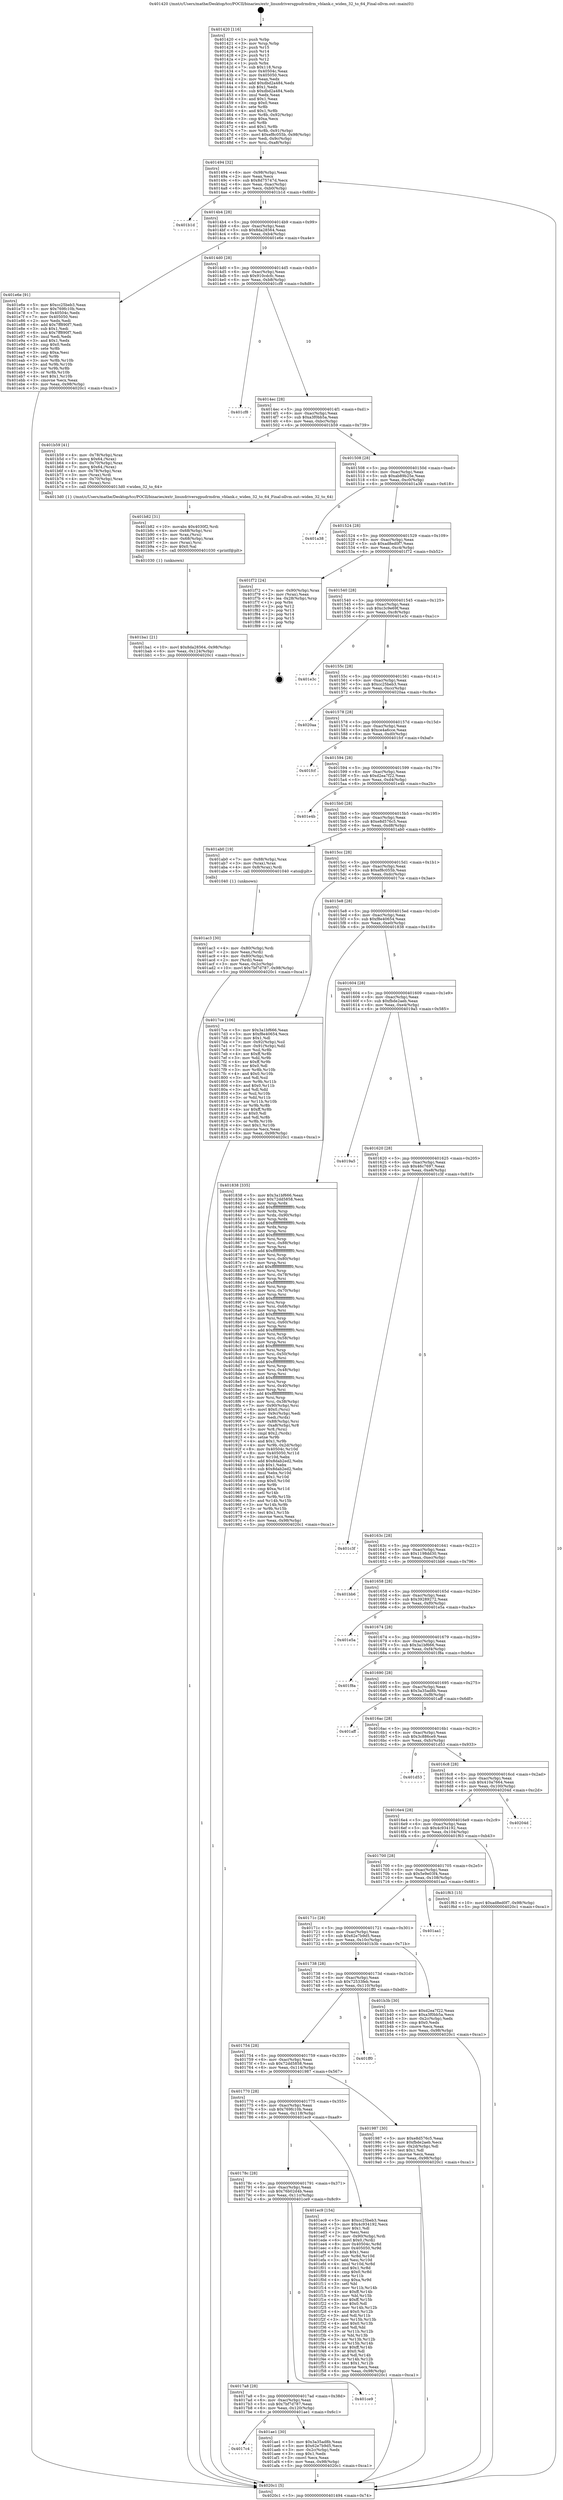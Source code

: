 digraph "0x401420" {
  label = "0x401420 (/mnt/c/Users/mathe/Desktop/tcc/POCII/binaries/extr_linuxdriversgpudrmdrm_vblank.c_widen_32_to_64_Final-ollvm.out::main(0))"
  labelloc = "t"
  node[shape=record]

  Entry [label="",width=0.3,height=0.3,shape=circle,fillcolor=black,style=filled]
  "0x401494" [label="{
     0x401494 [32]\l
     | [instrs]\l
     &nbsp;&nbsp;0x401494 \<+6\>: mov -0x98(%rbp),%eax\l
     &nbsp;&nbsp;0x40149a \<+2\>: mov %eax,%ecx\l
     &nbsp;&nbsp;0x40149c \<+6\>: sub $0x8d75747d,%ecx\l
     &nbsp;&nbsp;0x4014a2 \<+6\>: mov %eax,-0xac(%rbp)\l
     &nbsp;&nbsp;0x4014a8 \<+6\>: mov %ecx,-0xb0(%rbp)\l
     &nbsp;&nbsp;0x4014ae \<+6\>: je 0000000000401b1d \<main+0x6fd\>\l
  }"]
  "0x401b1d" [label="{
     0x401b1d\l
  }", style=dashed]
  "0x4014b4" [label="{
     0x4014b4 [28]\l
     | [instrs]\l
     &nbsp;&nbsp;0x4014b4 \<+5\>: jmp 00000000004014b9 \<main+0x99\>\l
     &nbsp;&nbsp;0x4014b9 \<+6\>: mov -0xac(%rbp),%eax\l
     &nbsp;&nbsp;0x4014bf \<+5\>: sub $0x8da28564,%eax\l
     &nbsp;&nbsp;0x4014c4 \<+6\>: mov %eax,-0xb4(%rbp)\l
     &nbsp;&nbsp;0x4014ca \<+6\>: je 0000000000401e6e \<main+0xa4e\>\l
  }"]
  Exit [label="",width=0.3,height=0.3,shape=circle,fillcolor=black,style=filled,peripheries=2]
  "0x401e6e" [label="{
     0x401e6e [91]\l
     | [instrs]\l
     &nbsp;&nbsp;0x401e6e \<+5\>: mov $0xcc25beb3,%eax\l
     &nbsp;&nbsp;0x401e73 \<+5\>: mov $0x769fc10b,%ecx\l
     &nbsp;&nbsp;0x401e78 \<+7\>: mov 0x40504c,%edx\l
     &nbsp;&nbsp;0x401e7f \<+7\>: mov 0x405050,%esi\l
     &nbsp;&nbsp;0x401e86 \<+2\>: mov %edx,%edi\l
     &nbsp;&nbsp;0x401e88 \<+6\>: add $0x7ff890f7,%edi\l
     &nbsp;&nbsp;0x401e8e \<+3\>: sub $0x1,%edi\l
     &nbsp;&nbsp;0x401e91 \<+6\>: sub $0x7ff890f7,%edi\l
     &nbsp;&nbsp;0x401e97 \<+3\>: imul %edi,%edx\l
     &nbsp;&nbsp;0x401e9a \<+3\>: and $0x1,%edx\l
     &nbsp;&nbsp;0x401e9d \<+3\>: cmp $0x0,%edx\l
     &nbsp;&nbsp;0x401ea0 \<+4\>: sete %r8b\l
     &nbsp;&nbsp;0x401ea4 \<+3\>: cmp $0xa,%esi\l
     &nbsp;&nbsp;0x401ea7 \<+4\>: setl %r9b\l
     &nbsp;&nbsp;0x401eab \<+3\>: mov %r8b,%r10b\l
     &nbsp;&nbsp;0x401eae \<+3\>: and %r9b,%r10b\l
     &nbsp;&nbsp;0x401eb1 \<+3\>: xor %r9b,%r8b\l
     &nbsp;&nbsp;0x401eb4 \<+3\>: or %r8b,%r10b\l
     &nbsp;&nbsp;0x401eb7 \<+4\>: test $0x1,%r10b\l
     &nbsp;&nbsp;0x401ebb \<+3\>: cmovne %ecx,%eax\l
     &nbsp;&nbsp;0x401ebe \<+6\>: mov %eax,-0x98(%rbp)\l
     &nbsp;&nbsp;0x401ec4 \<+5\>: jmp 00000000004020c1 \<main+0xca1\>\l
  }"]
  "0x4014d0" [label="{
     0x4014d0 [28]\l
     | [instrs]\l
     &nbsp;&nbsp;0x4014d0 \<+5\>: jmp 00000000004014d5 \<main+0xb5\>\l
     &nbsp;&nbsp;0x4014d5 \<+6\>: mov -0xac(%rbp),%eax\l
     &nbsp;&nbsp;0x4014db \<+5\>: sub $0x910cdcfc,%eax\l
     &nbsp;&nbsp;0x4014e0 \<+6\>: mov %eax,-0xb8(%rbp)\l
     &nbsp;&nbsp;0x4014e6 \<+6\>: je 0000000000401cf8 \<main+0x8d8\>\l
  }"]
  "0x401ba1" [label="{
     0x401ba1 [21]\l
     | [instrs]\l
     &nbsp;&nbsp;0x401ba1 \<+10\>: movl $0x8da28564,-0x98(%rbp)\l
     &nbsp;&nbsp;0x401bab \<+6\>: mov %eax,-0x124(%rbp)\l
     &nbsp;&nbsp;0x401bb1 \<+5\>: jmp 00000000004020c1 \<main+0xca1\>\l
  }"]
  "0x401cf8" [label="{
     0x401cf8\l
  }", style=dashed]
  "0x4014ec" [label="{
     0x4014ec [28]\l
     | [instrs]\l
     &nbsp;&nbsp;0x4014ec \<+5\>: jmp 00000000004014f1 \<main+0xd1\>\l
     &nbsp;&nbsp;0x4014f1 \<+6\>: mov -0xac(%rbp),%eax\l
     &nbsp;&nbsp;0x4014f7 \<+5\>: sub $0xa3f0bb5a,%eax\l
     &nbsp;&nbsp;0x4014fc \<+6\>: mov %eax,-0xbc(%rbp)\l
     &nbsp;&nbsp;0x401502 \<+6\>: je 0000000000401b59 \<main+0x739\>\l
  }"]
  "0x401b82" [label="{
     0x401b82 [31]\l
     | [instrs]\l
     &nbsp;&nbsp;0x401b82 \<+10\>: movabs $0x4030f2,%rdi\l
     &nbsp;&nbsp;0x401b8c \<+4\>: mov -0x68(%rbp),%rsi\l
     &nbsp;&nbsp;0x401b90 \<+3\>: mov %rax,(%rsi)\l
     &nbsp;&nbsp;0x401b93 \<+4\>: mov -0x68(%rbp),%rax\l
     &nbsp;&nbsp;0x401b97 \<+3\>: mov (%rax),%rsi\l
     &nbsp;&nbsp;0x401b9a \<+2\>: mov $0x0,%al\l
     &nbsp;&nbsp;0x401b9c \<+5\>: call 0000000000401030 \<printf@plt\>\l
     | [calls]\l
     &nbsp;&nbsp;0x401030 \{1\} (unknown)\l
  }"]
  "0x401b59" [label="{
     0x401b59 [41]\l
     | [instrs]\l
     &nbsp;&nbsp;0x401b59 \<+4\>: mov -0x78(%rbp),%rax\l
     &nbsp;&nbsp;0x401b5d \<+7\>: movq $0x64,(%rax)\l
     &nbsp;&nbsp;0x401b64 \<+4\>: mov -0x70(%rbp),%rax\l
     &nbsp;&nbsp;0x401b68 \<+7\>: movq $0x64,(%rax)\l
     &nbsp;&nbsp;0x401b6f \<+4\>: mov -0x78(%rbp),%rax\l
     &nbsp;&nbsp;0x401b73 \<+3\>: mov (%rax),%rdi\l
     &nbsp;&nbsp;0x401b76 \<+4\>: mov -0x70(%rbp),%rax\l
     &nbsp;&nbsp;0x401b7a \<+3\>: mov (%rax),%rsi\l
     &nbsp;&nbsp;0x401b7d \<+5\>: call 00000000004013d0 \<widen_32_to_64\>\l
     | [calls]\l
     &nbsp;&nbsp;0x4013d0 \{1\} (/mnt/c/Users/mathe/Desktop/tcc/POCII/binaries/extr_linuxdriversgpudrmdrm_vblank.c_widen_32_to_64_Final-ollvm.out::widen_32_to_64)\l
  }"]
  "0x401508" [label="{
     0x401508 [28]\l
     | [instrs]\l
     &nbsp;&nbsp;0x401508 \<+5\>: jmp 000000000040150d \<main+0xed\>\l
     &nbsp;&nbsp;0x40150d \<+6\>: mov -0xac(%rbp),%eax\l
     &nbsp;&nbsp;0x401513 \<+5\>: sub $0xab89b25e,%eax\l
     &nbsp;&nbsp;0x401518 \<+6\>: mov %eax,-0xc0(%rbp)\l
     &nbsp;&nbsp;0x40151e \<+6\>: je 0000000000401a38 \<main+0x618\>\l
  }"]
  "0x4017c4" [label="{
     0x4017c4\l
  }", style=dashed]
  "0x401a38" [label="{
     0x401a38\l
  }", style=dashed]
  "0x401524" [label="{
     0x401524 [28]\l
     | [instrs]\l
     &nbsp;&nbsp;0x401524 \<+5\>: jmp 0000000000401529 \<main+0x109\>\l
     &nbsp;&nbsp;0x401529 \<+6\>: mov -0xac(%rbp),%eax\l
     &nbsp;&nbsp;0x40152f \<+5\>: sub $0xad8ed0f7,%eax\l
     &nbsp;&nbsp;0x401534 \<+6\>: mov %eax,-0xc4(%rbp)\l
     &nbsp;&nbsp;0x40153a \<+6\>: je 0000000000401f72 \<main+0xb52\>\l
  }"]
  "0x401ae1" [label="{
     0x401ae1 [30]\l
     | [instrs]\l
     &nbsp;&nbsp;0x401ae1 \<+5\>: mov $0x3a35ad8b,%eax\l
     &nbsp;&nbsp;0x401ae6 \<+5\>: mov $0x62e7b9d5,%ecx\l
     &nbsp;&nbsp;0x401aeb \<+3\>: mov -0x2c(%rbp),%edx\l
     &nbsp;&nbsp;0x401aee \<+3\>: cmp $0x1,%edx\l
     &nbsp;&nbsp;0x401af1 \<+3\>: cmovl %ecx,%eax\l
     &nbsp;&nbsp;0x401af4 \<+6\>: mov %eax,-0x98(%rbp)\l
     &nbsp;&nbsp;0x401afa \<+5\>: jmp 00000000004020c1 \<main+0xca1\>\l
  }"]
  "0x401f72" [label="{
     0x401f72 [24]\l
     | [instrs]\l
     &nbsp;&nbsp;0x401f72 \<+7\>: mov -0x90(%rbp),%rax\l
     &nbsp;&nbsp;0x401f79 \<+2\>: mov (%rax),%eax\l
     &nbsp;&nbsp;0x401f7b \<+4\>: lea -0x28(%rbp),%rsp\l
     &nbsp;&nbsp;0x401f7f \<+1\>: pop %rbx\l
     &nbsp;&nbsp;0x401f80 \<+2\>: pop %r12\l
     &nbsp;&nbsp;0x401f82 \<+2\>: pop %r13\l
     &nbsp;&nbsp;0x401f84 \<+2\>: pop %r14\l
     &nbsp;&nbsp;0x401f86 \<+2\>: pop %r15\l
     &nbsp;&nbsp;0x401f88 \<+1\>: pop %rbp\l
     &nbsp;&nbsp;0x401f89 \<+1\>: ret\l
  }"]
  "0x401540" [label="{
     0x401540 [28]\l
     | [instrs]\l
     &nbsp;&nbsp;0x401540 \<+5\>: jmp 0000000000401545 \<main+0x125\>\l
     &nbsp;&nbsp;0x401545 \<+6\>: mov -0xac(%rbp),%eax\l
     &nbsp;&nbsp;0x40154b \<+5\>: sub $0xc3c9e69f,%eax\l
     &nbsp;&nbsp;0x401550 \<+6\>: mov %eax,-0xc8(%rbp)\l
     &nbsp;&nbsp;0x401556 \<+6\>: je 0000000000401e3c \<main+0xa1c\>\l
  }"]
  "0x4017a8" [label="{
     0x4017a8 [28]\l
     | [instrs]\l
     &nbsp;&nbsp;0x4017a8 \<+5\>: jmp 00000000004017ad \<main+0x38d\>\l
     &nbsp;&nbsp;0x4017ad \<+6\>: mov -0xac(%rbp),%eax\l
     &nbsp;&nbsp;0x4017b3 \<+5\>: sub $0x7bf7d787,%eax\l
     &nbsp;&nbsp;0x4017b8 \<+6\>: mov %eax,-0x120(%rbp)\l
     &nbsp;&nbsp;0x4017be \<+6\>: je 0000000000401ae1 \<main+0x6c1\>\l
  }"]
  "0x401e3c" [label="{
     0x401e3c\l
  }", style=dashed]
  "0x40155c" [label="{
     0x40155c [28]\l
     | [instrs]\l
     &nbsp;&nbsp;0x40155c \<+5\>: jmp 0000000000401561 \<main+0x141\>\l
     &nbsp;&nbsp;0x401561 \<+6\>: mov -0xac(%rbp),%eax\l
     &nbsp;&nbsp;0x401567 \<+5\>: sub $0xcc25beb3,%eax\l
     &nbsp;&nbsp;0x40156c \<+6\>: mov %eax,-0xcc(%rbp)\l
     &nbsp;&nbsp;0x401572 \<+6\>: je 00000000004020aa \<main+0xc8a\>\l
  }"]
  "0x401ce9" [label="{
     0x401ce9\l
  }", style=dashed]
  "0x4020aa" [label="{
     0x4020aa\l
  }", style=dashed]
  "0x401578" [label="{
     0x401578 [28]\l
     | [instrs]\l
     &nbsp;&nbsp;0x401578 \<+5\>: jmp 000000000040157d \<main+0x15d\>\l
     &nbsp;&nbsp;0x40157d \<+6\>: mov -0xac(%rbp),%eax\l
     &nbsp;&nbsp;0x401583 \<+5\>: sub $0xce4a6cce,%eax\l
     &nbsp;&nbsp;0x401588 \<+6\>: mov %eax,-0xd0(%rbp)\l
     &nbsp;&nbsp;0x40158e \<+6\>: je 0000000000401fcf \<main+0xbaf\>\l
  }"]
  "0x40178c" [label="{
     0x40178c [28]\l
     | [instrs]\l
     &nbsp;&nbsp;0x40178c \<+5\>: jmp 0000000000401791 \<main+0x371\>\l
     &nbsp;&nbsp;0x401791 \<+6\>: mov -0xac(%rbp),%eax\l
     &nbsp;&nbsp;0x401797 \<+5\>: sub $0x76b02d4b,%eax\l
     &nbsp;&nbsp;0x40179c \<+6\>: mov %eax,-0x11c(%rbp)\l
     &nbsp;&nbsp;0x4017a2 \<+6\>: je 0000000000401ce9 \<main+0x8c9\>\l
  }"]
  "0x401fcf" [label="{
     0x401fcf\l
  }", style=dashed]
  "0x401594" [label="{
     0x401594 [28]\l
     | [instrs]\l
     &nbsp;&nbsp;0x401594 \<+5\>: jmp 0000000000401599 \<main+0x179\>\l
     &nbsp;&nbsp;0x401599 \<+6\>: mov -0xac(%rbp),%eax\l
     &nbsp;&nbsp;0x40159f \<+5\>: sub $0xd2ea7f22,%eax\l
     &nbsp;&nbsp;0x4015a4 \<+6\>: mov %eax,-0xd4(%rbp)\l
     &nbsp;&nbsp;0x4015aa \<+6\>: je 0000000000401e4b \<main+0xa2b\>\l
  }"]
  "0x401ec9" [label="{
     0x401ec9 [154]\l
     | [instrs]\l
     &nbsp;&nbsp;0x401ec9 \<+5\>: mov $0xcc25beb3,%eax\l
     &nbsp;&nbsp;0x401ece \<+5\>: mov $0x4c934192,%ecx\l
     &nbsp;&nbsp;0x401ed3 \<+2\>: mov $0x1,%dl\l
     &nbsp;&nbsp;0x401ed5 \<+2\>: xor %esi,%esi\l
     &nbsp;&nbsp;0x401ed7 \<+7\>: mov -0x90(%rbp),%rdi\l
     &nbsp;&nbsp;0x401ede \<+6\>: movl $0x0,(%rdi)\l
     &nbsp;&nbsp;0x401ee4 \<+8\>: mov 0x40504c,%r8d\l
     &nbsp;&nbsp;0x401eec \<+8\>: mov 0x405050,%r9d\l
     &nbsp;&nbsp;0x401ef4 \<+3\>: sub $0x1,%esi\l
     &nbsp;&nbsp;0x401ef7 \<+3\>: mov %r8d,%r10d\l
     &nbsp;&nbsp;0x401efa \<+3\>: add %esi,%r10d\l
     &nbsp;&nbsp;0x401efd \<+4\>: imul %r10d,%r8d\l
     &nbsp;&nbsp;0x401f01 \<+4\>: and $0x1,%r8d\l
     &nbsp;&nbsp;0x401f05 \<+4\>: cmp $0x0,%r8d\l
     &nbsp;&nbsp;0x401f09 \<+4\>: sete %r11b\l
     &nbsp;&nbsp;0x401f0d \<+4\>: cmp $0xa,%r9d\l
     &nbsp;&nbsp;0x401f11 \<+3\>: setl %bl\l
     &nbsp;&nbsp;0x401f14 \<+3\>: mov %r11b,%r14b\l
     &nbsp;&nbsp;0x401f17 \<+4\>: xor $0xff,%r14b\l
     &nbsp;&nbsp;0x401f1b \<+3\>: mov %bl,%r15b\l
     &nbsp;&nbsp;0x401f1e \<+4\>: xor $0xff,%r15b\l
     &nbsp;&nbsp;0x401f22 \<+3\>: xor $0x0,%dl\l
     &nbsp;&nbsp;0x401f25 \<+3\>: mov %r14b,%r12b\l
     &nbsp;&nbsp;0x401f28 \<+4\>: and $0x0,%r12b\l
     &nbsp;&nbsp;0x401f2c \<+3\>: and %dl,%r11b\l
     &nbsp;&nbsp;0x401f2f \<+3\>: mov %r15b,%r13b\l
     &nbsp;&nbsp;0x401f32 \<+4\>: and $0x0,%r13b\l
     &nbsp;&nbsp;0x401f36 \<+2\>: and %dl,%bl\l
     &nbsp;&nbsp;0x401f38 \<+3\>: or %r11b,%r12b\l
     &nbsp;&nbsp;0x401f3b \<+3\>: or %bl,%r13b\l
     &nbsp;&nbsp;0x401f3e \<+3\>: xor %r13b,%r12b\l
     &nbsp;&nbsp;0x401f41 \<+3\>: or %r15b,%r14b\l
     &nbsp;&nbsp;0x401f44 \<+4\>: xor $0xff,%r14b\l
     &nbsp;&nbsp;0x401f48 \<+3\>: or $0x0,%dl\l
     &nbsp;&nbsp;0x401f4b \<+3\>: and %dl,%r14b\l
     &nbsp;&nbsp;0x401f4e \<+3\>: or %r14b,%r12b\l
     &nbsp;&nbsp;0x401f51 \<+4\>: test $0x1,%r12b\l
     &nbsp;&nbsp;0x401f55 \<+3\>: cmovne %ecx,%eax\l
     &nbsp;&nbsp;0x401f58 \<+6\>: mov %eax,-0x98(%rbp)\l
     &nbsp;&nbsp;0x401f5e \<+5\>: jmp 00000000004020c1 \<main+0xca1\>\l
  }"]
  "0x401e4b" [label="{
     0x401e4b\l
  }", style=dashed]
  "0x4015b0" [label="{
     0x4015b0 [28]\l
     | [instrs]\l
     &nbsp;&nbsp;0x4015b0 \<+5\>: jmp 00000000004015b5 \<main+0x195\>\l
     &nbsp;&nbsp;0x4015b5 \<+6\>: mov -0xac(%rbp),%eax\l
     &nbsp;&nbsp;0x4015bb \<+5\>: sub $0xe8d576c5,%eax\l
     &nbsp;&nbsp;0x4015c0 \<+6\>: mov %eax,-0xd8(%rbp)\l
     &nbsp;&nbsp;0x4015c6 \<+6\>: je 0000000000401ab0 \<main+0x690\>\l
  }"]
  "0x401ac3" [label="{
     0x401ac3 [30]\l
     | [instrs]\l
     &nbsp;&nbsp;0x401ac3 \<+4\>: mov -0x80(%rbp),%rdi\l
     &nbsp;&nbsp;0x401ac7 \<+2\>: mov %eax,(%rdi)\l
     &nbsp;&nbsp;0x401ac9 \<+4\>: mov -0x80(%rbp),%rdi\l
     &nbsp;&nbsp;0x401acd \<+2\>: mov (%rdi),%eax\l
     &nbsp;&nbsp;0x401acf \<+3\>: mov %eax,-0x2c(%rbp)\l
     &nbsp;&nbsp;0x401ad2 \<+10\>: movl $0x7bf7d787,-0x98(%rbp)\l
     &nbsp;&nbsp;0x401adc \<+5\>: jmp 00000000004020c1 \<main+0xca1\>\l
  }"]
  "0x401ab0" [label="{
     0x401ab0 [19]\l
     | [instrs]\l
     &nbsp;&nbsp;0x401ab0 \<+7\>: mov -0x88(%rbp),%rax\l
     &nbsp;&nbsp;0x401ab7 \<+3\>: mov (%rax),%rax\l
     &nbsp;&nbsp;0x401aba \<+4\>: mov 0x8(%rax),%rdi\l
     &nbsp;&nbsp;0x401abe \<+5\>: call 0000000000401040 \<atoi@plt\>\l
     | [calls]\l
     &nbsp;&nbsp;0x401040 \{1\} (unknown)\l
  }"]
  "0x4015cc" [label="{
     0x4015cc [28]\l
     | [instrs]\l
     &nbsp;&nbsp;0x4015cc \<+5\>: jmp 00000000004015d1 \<main+0x1b1\>\l
     &nbsp;&nbsp;0x4015d1 \<+6\>: mov -0xac(%rbp),%eax\l
     &nbsp;&nbsp;0x4015d7 \<+5\>: sub $0xef8c055b,%eax\l
     &nbsp;&nbsp;0x4015dc \<+6\>: mov %eax,-0xdc(%rbp)\l
     &nbsp;&nbsp;0x4015e2 \<+6\>: je 00000000004017ce \<main+0x3ae\>\l
  }"]
  "0x401770" [label="{
     0x401770 [28]\l
     | [instrs]\l
     &nbsp;&nbsp;0x401770 \<+5\>: jmp 0000000000401775 \<main+0x355\>\l
     &nbsp;&nbsp;0x401775 \<+6\>: mov -0xac(%rbp),%eax\l
     &nbsp;&nbsp;0x40177b \<+5\>: sub $0x769fc10b,%eax\l
     &nbsp;&nbsp;0x401780 \<+6\>: mov %eax,-0x118(%rbp)\l
     &nbsp;&nbsp;0x401786 \<+6\>: je 0000000000401ec9 \<main+0xaa9\>\l
  }"]
  "0x4017ce" [label="{
     0x4017ce [106]\l
     | [instrs]\l
     &nbsp;&nbsp;0x4017ce \<+5\>: mov $0x3a1bf666,%eax\l
     &nbsp;&nbsp;0x4017d3 \<+5\>: mov $0xf8e40654,%ecx\l
     &nbsp;&nbsp;0x4017d8 \<+2\>: mov $0x1,%dl\l
     &nbsp;&nbsp;0x4017da \<+7\>: mov -0x92(%rbp),%sil\l
     &nbsp;&nbsp;0x4017e1 \<+7\>: mov -0x91(%rbp),%dil\l
     &nbsp;&nbsp;0x4017e8 \<+3\>: mov %sil,%r8b\l
     &nbsp;&nbsp;0x4017eb \<+4\>: xor $0xff,%r8b\l
     &nbsp;&nbsp;0x4017ef \<+3\>: mov %dil,%r9b\l
     &nbsp;&nbsp;0x4017f2 \<+4\>: xor $0xff,%r9b\l
     &nbsp;&nbsp;0x4017f6 \<+3\>: xor $0x0,%dl\l
     &nbsp;&nbsp;0x4017f9 \<+3\>: mov %r8b,%r10b\l
     &nbsp;&nbsp;0x4017fc \<+4\>: and $0x0,%r10b\l
     &nbsp;&nbsp;0x401800 \<+3\>: and %dl,%sil\l
     &nbsp;&nbsp;0x401803 \<+3\>: mov %r9b,%r11b\l
     &nbsp;&nbsp;0x401806 \<+4\>: and $0x0,%r11b\l
     &nbsp;&nbsp;0x40180a \<+3\>: and %dl,%dil\l
     &nbsp;&nbsp;0x40180d \<+3\>: or %sil,%r10b\l
     &nbsp;&nbsp;0x401810 \<+3\>: or %dil,%r11b\l
     &nbsp;&nbsp;0x401813 \<+3\>: xor %r11b,%r10b\l
     &nbsp;&nbsp;0x401816 \<+3\>: or %r9b,%r8b\l
     &nbsp;&nbsp;0x401819 \<+4\>: xor $0xff,%r8b\l
     &nbsp;&nbsp;0x40181d \<+3\>: or $0x0,%dl\l
     &nbsp;&nbsp;0x401820 \<+3\>: and %dl,%r8b\l
     &nbsp;&nbsp;0x401823 \<+3\>: or %r8b,%r10b\l
     &nbsp;&nbsp;0x401826 \<+4\>: test $0x1,%r10b\l
     &nbsp;&nbsp;0x40182a \<+3\>: cmovne %ecx,%eax\l
     &nbsp;&nbsp;0x40182d \<+6\>: mov %eax,-0x98(%rbp)\l
     &nbsp;&nbsp;0x401833 \<+5\>: jmp 00000000004020c1 \<main+0xca1\>\l
  }"]
  "0x4015e8" [label="{
     0x4015e8 [28]\l
     | [instrs]\l
     &nbsp;&nbsp;0x4015e8 \<+5\>: jmp 00000000004015ed \<main+0x1cd\>\l
     &nbsp;&nbsp;0x4015ed \<+6\>: mov -0xac(%rbp),%eax\l
     &nbsp;&nbsp;0x4015f3 \<+5\>: sub $0xf8e40654,%eax\l
     &nbsp;&nbsp;0x4015f8 \<+6\>: mov %eax,-0xe0(%rbp)\l
     &nbsp;&nbsp;0x4015fe \<+6\>: je 0000000000401838 \<main+0x418\>\l
  }"]
  "0x4020c1" [label="{
     0x4020c1 [5]\l
     | [instrs]\l
     &nbsp;&nbsp;0x4020c1 \<+5\>: jmp 0000000000401494 \<main+0x74\>\l
  }"]
  "0x401420" [label="{
     0x401420 [116]\l
     | [instrs]\l
     &nbsp;&nbsp;0x401420 \<+1\>: push %rbp\l
     &nbsp;&nbsp;0x401421 \<+3\>: mov %rsp,%rbp\l
     &nbsp;&nbsp;0x401424 \<+2\>: push %r15\l
     &nbsp;&nbsp;0x401426 \<+2\>: push %r14\l
     &nbsp;&nbsp;0x401428 \<+2\>: push %r13\l
     &nbsp;&nbsp;0x40142a \<+2\>: push %r12\l
     &nbsp;&nbsp;0x40142c \<+1\>: push %rbx\l
     &nbsp;&nbsp;0x40142d \<+7\>: sub $0x118,%rsp\l
     &nbsp;&nbsp;0x401434 \<+7\>: mov 0x40504c,%eax\l
     &nbsp;&nbsp;0x40143b \<+7\>: mov 0x405050,%ecx\l
     &nbsp;&nbsp;0x401442 \<+2\>: mov %eax,%edx\l
     &nbsp;&nbsp;0x401444 \<+6\>: add $0xdbd2a484,%edx\l
     &nbsp;&nbsp;0x40144a \<+3\>: sub $0x1,%edx\l
     &nbsp;&nbsp;0x40144d \<+6\>: sub $0xdbd2a484,%edx\l
     &nbsp;&nbsp;0x401453 \<+3\>: imul %edx,%eax\l
     &nbsp;&nbsp;0x401456 \<+3\>: and $0x1,%eax\l
     &nbsp;&nbsp;0x401459 \<+3\>: cmp $0x0,%eax\l
     &nbsp;&nbsp;0x40145c \<+4\>: sete %r8b\l
     &nbsp;&nbsp;0x401460 \<+4\>: and $0x1,%r8b\l
     &nbsp;&nbsp;0x401464 \<+7\>: mov %r8b,-0x92(%rbp)\l
     &nbsp;&nbsp;0x40146b \<+3\>: cmp $0xa,%ecx\l
     &nbsp;&nbsp;0x40146e \<+4\>: setl %r8b\l
     &nbsp;&nbsp;0x401472 \<+4\>: and $0x1,%r8b\l
     &nbsp;&nbsp;0x401476 \<+7\>: mov %r8b,-0x91(%rbp)\l
     &nbsp;&nbsp;0x40147d \<+10\>: movl $0xef8c055b,-0x98(%rbp)\l
     &nbsp;&nbsp;0x401487 \<+6\>: mov %edi,-0x9c(%rbp)\l
     &nbsp;&nbsp;0x40148d \<+7\>: mov %rsi,-0xa8(%rbp)\l
  }"]
  "0x401987" [label="{
     0x401987 [30]\l
     | [instrs]\l
     &nbsp;&nbsp;0x401987 \<+5\>: mov $0xe8d576c5,%eax\l
     &nbsp;&nbsp;0x40198c \<+5\>: mov $0xfbde2aeb,%ecx\l
     &nbsp;&nbsp;0x401991 \<+3\>: mov -0x2d(%rbp),%dl\l
     &nbsp;&nbsp;0x401994 \<+3\>: test $0x1,%dl\l
     &nbsp;&nbsp;0x401997 \<+3\>: cmovne %ecx,%eax\l
     &nbsp;&nbsp;0x40199a \<+6\>: mov %eax,-0x98(%rbp)\l
     &nbsp;&nbsp;0x4019a0 \<+5\>: jmp 00000000004020c1 \<main+0xca1\>\l
  }"]
  "0x401838" [label="{
     0x401838 [335]\l
     | [instrs]\l
     &nbsp;&nbsp;0x401838 \<+5\>: mov $0x3a1bf666,%eax\l
     &nbsp;&nbsp;0x40183d \<+5\>: mov $0x72dd5858,%ecx\l
     &nbsp;&nbsp;0x401842 \<+3\>: mov %rsp,%rdx\l
     &nbsp;&nbsp;0x401845 \<+4\>: add $0xfffffffffffffff0,%rdx\l
     &nbsp;&nbsp;0x401849 \<+3\>: mov %rdx,%rsp\l
     &nbsp;&nbsp;0x40184c \<+7\>: mov %rdx,-0x90(%rbp)\l
     &nbsp;&nbsp;0x401853 \<+3\>: mov %rsp,%rdx\l
     &nbsp;&nbsp;0x401856 \<+4\>: add $0xfffffffffffffff0,%rdx\l
     &nbsp;&nbsp;0x40185a \<+3\>: mov %rdx,%rsp\l
     &nbsp;&nbsp;0x40185d \<+3\>: mov %rsp,%rsi\l
     &nbsp;&nbsp;0x401860 \<+4\>: add $0xfffffffffffffff0,%rsi\l
     &nbsp;&nbsp;0x401864 \<+3\>: mov %rsi,%rsp\l
     &nbsp;&nbsp;0x401867 \<+7\>: mov %rsi,-0x88(%rbp)\l
     &nbsp;&nbsp;0x40186e \<+3\>: mov %rsp,%rsi\l
     &nbsp;&nbsp;0x401871 \<+4\>: add $0xfffffffffffffff0,%rsi\l
     &nbsp;&nbsp;0x401875 \<+3\>: mov %rsi,%rsp\l
     &nbsp;&nbsp;0x401878 \<+4\>: mov %rsi,-0x80(%rbp)\l
     &nbsp;&nbsp;0x40187c \<+3\>: mov %rsp,%rsi\l
     &nbsp;&nbsp;0x40187f \<+4\>: add $0xfffffffffffffff0,%rsi\l
     &nbsp;&nbsp;0x401883 \<+3\>: mov %rsi,%rsp\l
     &nbsp;&nbsp;0x401886 \<+4\>: mov %rsi,-0x78(%rbp)\l
     &nbsp;&nbsp;0x40188a \<+3\>: mov %rsp,%rsi\l
     &nbsp;&nbsp;0x40188d \<+4\>: add $0xfffffffffffffff0,%rsi\l
     &nbsp;&nbsp;0x401891 \<+3\>: mov %rsi,%rsp\l
     &nbsp;&nbsp;0x401894 \<+4\>: mov %rsi,-0x70(%rbp)\l
     &nbsp;&nbsp;0x401898 \<+3\>: mov %rsp,%rsi\l
     &nbsp;&nbsp;0x40189b \<+4\>: add $0xfffffffffffffff0,%rsi\l
     &nbsp;&nbsp;0x40189f \<+3\>: mov %rsi,%rsp\l
     &nbsp;&nbsp;0x4018a2 \<+4\>: mov %rsi,-0x68(%rbp)\l
     &nbsp;&nbsp;0x4018a6 \<+3\>: mov %rsp,%rsi\l
     &nbsp;&nbsp;0x4018a9 \<+4\>: add $0xfffffffffffffff0,%rsi\l
     &nbsp;&nbsp;0x4018ad \<+3\>: mov %rsi,%rsp\l
     &nbsp;&nbsp;0x4018b0 \<+4\>: mov %rsi,-0x60(%rbp)\l
     &nbsp;&nbsp;0x4018b4 \<+3\>: mov %rsp,%rsi\l
     &nbsp;&nbsp;0x4018b7 \<+4\>: add $0xfffffffffffffff0,%rsi\l
     &nbsp;&nbsp;0x4018bb \<+3\>: mov %rsi,%rsp\l
     &nbsp;&nbsp;0x4018be \<+4\>: mov %rsi,-0x58(%rbp)\l
     &nbsp;&nbsp;0x4018c2 \<+3\>: mov %rsp,%rsi\l
     &nbsp;&nbsp;0x4018c5 \<+4\>: add $0xfffffffffffffff0,%rsi\l
     &nbsp;&nbsp;0x4018c9 \<+3\>: mov %rsi,%rsp\l
     &nbsp;&nbsp;0x4018cc \<+4\>: mov %rsi,-0x50(%rbp)\l
     &nbsp;&nbsp;0x4018d0 \<+3\>: mov %rsp,%rsi\l
     &nbsp;&nbsp;0x4018d3 \<+4\>: add $0xfffffffffffffff0,%rsi\l
     &nbsp;&nbsp;0x4018d7 \<+3\>: mov %rsi,%rsp\l
     &nbsp;&nbsp;0x4018da \<+4\>: mov %rsi,-0x48(%rbp)\l
     &nbsp;&nbsp;0x4018de \<+3\>: mov %rsp,%rsi\l
     &nbsp;&nbsp;0x4018e1 \<+4\>: add $0xfffffffffffffff0,%rsi\l
     &nbsp;&nbsp;0x4018e5 \<+3\>: mov %rsi,%rsp\l
     &nbsp;&nbsp;0x4018e8 \<+4\>: mov %rsi,-0x40(%rbp)\l
     &nbsp;&nbsp;0x4018ec \<+3\>: mov %rsp,%rsi\l
     &nbsp;&nbsp;0x4018ef \<+4\>: add $0xfffffffffffffff0,%rsi\l
     &nbsp;&nbsp;0x4018f3 \<+3\>: mov %rsi,%rsp\l
     &nbsp;&nbsp;0x4018f6 \<+4\>: mov %rsi,-0x38(%rbp)\l
     &nbsp;&nbsp;0x4018fa \<+7\>: mov -0x90(%rbp),%rsi\l
     &nbsp;&nbsp;0x401901 \<+6\>: movl $0x0,(%rsi)\l
     &nbsp;&nbsp;0x401907 \<+6\>: mov -0x9c(%rbp),%edi\l
     &nbsp;&nbsp;0x40190d \<+2\>: mov %edi,(%rdx)\l
     &nbsp;&nbsp;0x40190f \<+7\>: mov -0x88(%rbp),%rsi\l
     &nbsp;&nbsp;0x401916 \<+7\>: mov -0xa8(%rbp),%r8\l
     &nbsp;&nbsp;0x40191d \<+3\>: mov %r8,(%rsi)\l
     &nbsp;&nbsp;0x401920 \<+3\>: cmpl $0x2,(%rdx)\l
     &nbsp;&nbsp;0x401923 \<+4\>: setne %r9b\l
     &nbsp;&nbsp;0x401927 \<+4\>: and $0x1,%r9b\l
     &nbsp;&nbsp;0x40192b \<+4\>: mov %r9b,-0x2d(%rbp)\l
     &nbsp;&nbsp;0x40192f \<+8\>: mov 0x40504c,%r10d\l
     &nbsp;&nbsp;0x401937 \<+8\>: mov 0x405050,%r11d\l
     &nbsp;&nbsp;0x40193f \<+3\>: mov %r10d,%ebx\l
     &nbsp;&nbsp;0x401942 \<+6\>: add $0x8dab2ed2,%ebx\l
     &nbsp;&nbsp;0x401948 \<+3\>: sub $0x1,%ebx\l
     &nbsp;&nbsp;0x40194b \<+6\>: sub $0x8dab2ed2,%ebx\l
     &nbsp;&nbsp;0x401951 \<+4\>: imul %ebx,%r10d\l
     &nbsp;&nbsp;0x401955 \<+4\>: and $0x1,%r10d\l
     &nbsp;&nbsp;0x401959 \<+4\>: cmp $0x0,%r10d\l
     &nbsp;&nbsp;0x40195d \<+4\>: sete %r9b\l
     &nbsp;&nbsp;0x401961 \<+4\>: cmp $0xa,%r11d\l
     &nbsp;&nbsp;0x401965 \<+4\>: setl %r14b\l
     &nbsp;&nbsp;0x401969 \<+3\>: mov %r9b,%r15b\l
     &nbsp;&nbsp;0x40196c \<+3\>: and %r14b,%r15b\l
     &nbsp;&nbsp;0x40196f \<+3\>: xor %r14b,%r9b\l
     &nbsp;&nbsp;0x401972 \<+3\>: or %r9b,%r15b\l
     &nbsp;&nbsp;0x401975 \<+4\>: test $0x1,%r15b\l
     &nbsp;&nbsp;0x401979 \<+3\>: cmovne %ecx,%eax\l
     &nbsp;&nbsp;0x40197c \<+6\>: mov %eax,-0x98(%rbp)\l
     &nbsp;&nbsp;0x401982 \<+5\>: jmp 00000000004020c1 \<main+0xca1\>\l
  }"]
  "0x401604" [label="{
     0x401604 [28]\l
     | [instrs]\l
     &nbsp;&nbsp;0x401604 \<+5\>: jmp 0000000000401609 \<main+0x1e9\>\l
     &nbsp;&nbsp;0x401609 \<+6\>: mov -0xac(%rbp),%eax\l
     &nbsp;&nbsp;0x40160f \<+5\>: sub $0xfbde2aeb,%eax\l
     &nbsp;&nbsp;0x401614 \<+6\>: mov %eax,-0xe4(%rbp)\l
     &nbsp;&nbsp;0x40161a \<+6\>: je 00000000004019a5 \<main+0x585\>\l
  }"]
  "0x401754" [label="{
     0x401754 [28]\l
     | [instrs]\l
     &nbsp;&nbsp;0x401754 \<+5\>: jmp 0000000000401759 \<main+0x339\>\l
     &nbsp;&nbsp;0x401759 \<+6\>: mov -0xac(%rbp),%eax\l
     &nbsp;&nbsp;0x40175f \<+5\>: sub $0x72dd5858,%eax\l
     &nbsp;&nbsp;0x401764 \<+6\>: mov %eax,-0x114(%rbp)\l
     &nbsp;&nbsp;0x40176a \<+6\>: je 0000000000401987 \<main+0x567\>\l
  }"]
  "0x401ff0" [label="{
     0x401ff0\l
  }", style=dashed]
  "0x4019a5" [label="{
     0x4019a5\l
  }", style=dashed]
  "0x401620" [label="{
     0x401620 [28]\l
     | [instrs]\l
     &nbsp;&nbsp;0x401620 \<+5\>: jmp 0000000000401625 \<main+0x205\>\l
     &nbsp;&nbsp;0x401625 \<+6\>: mov -0xac(%rbp),%eax\l
     &nbsp;&nbsp;0x40162b \<+5\>: sub $0x46c7697,%eax\l
     &nbsp;&nbsp;0x401630 \<+6\>: mov %eax,-0xe8(%rbp)\l
     &nbsp;&nbsp;0x401636 \<+6\>: je 0000000000401c3f \<main+0x81f\>\l
  }"]
  "0x401738" [label="{
     0x401738 [28]\l
     | [instrs]\l
     &nbsp;&nbsp;0x401738 \<+5\>: jmp 000000000040173d \<main+0x31d\>\l
     &nbsp;&nbsp;0x40173d \<+6\>: mov -0xac(%rbp),%eax\l
     &nbsp;&nbsp;0x401743 \<+5\>: sub $0x72533feb,%eax\l
     &nbsp;&nbsp;0x401748 \<+6\>: mov %eax,-0x110(%rbp)\l
     &nbsp;&nbsp;0x40174e \<+6\>: je 0000000000401ff0 \<main+0xbd0\>\l
  }"]
  "0x401c3f" [label="{
     0x401c3f\l
  }", style=dashed]
  "0x40163c" [label="{
     0x40163c [28]\l
     | [instrs]\l
     &nbsp;&nbsp;0x40163c \<+5\>: jmp 0000000000401641 \<main+0x221\>\l
     &nbsp;&nbsp;0x401641 \<+6\>: mov -0xac(%rbp),%eax\l
     &nbsp;&nbsp;0x401647 \<+5\>: sub $0x1198dd30,%eax\l
     &nbsp;&nbsp;0x40164c \<+6\>: mov %eax,-0xec(%rbp)\l
     &nbsp;&nbsp;0x401652 \<+6\>: je 0000000000401bb6 \<main+0x796\>\l
  }"]
  "0x401b3b" [label="{
     0x401b3b [30]\l
     | [instrs]\l
     &nbsp;&nbsp;0x401b3b \<+5\>: mov $0xd2ea7f22,%eax\l
     &nbsp;&nbsp;0x401b40 \<+5\>: mov $0xa3f0bb5a,%ecx\l
     &nbsp;&nbsp;0x401b45 \<+3\>: mov -0x2c(%rbp),%edx\l
     &nbsp;&nbsp;0x401b48 \<+3\>: cmp $0x0,%edx\l
     &nbsp;&nbsp;0x401b4b \<+3\>: cmove %ecx,%eax\l
     &nbsp;&nbsp;0x401b4e \<+6\>: mov %eax,-0x98(%rbp)\l
     &nbsp;&nbsp;0x401b54 \<+5\>: jmp 00000000004020c1 \<main+0xca1\>\l
  }"]
  "0x401bb6" [label="{
     0x401bb6\l
  }", style=dashed]
  "0x401658" [label="{
     0x401658 [28]\l
     | [instrs]\l
     &nbsp;&nbsp;0x401658 \<+5\>: jmp 000000000040165d \<main+0x23d\>\l
     &nbsp;&nbsp;0x40165d \<+6\>: mov -0xac(%rbp),%eax\l
     &nbsp;&nbsp;0x401663 \<+5\>: sub $0x39289272,%eax\l
     &nbsp;&nbsp;0x401668 \<+6\>: mov %eax,-0xf0(%rbp)\l
     &nbsp;&nbsp;0x40166e \<+6\>: je 0000000000401e5a \<main+0xa3a\>\l
  }"]
  "0x40171c" [label="{
     0x40171c [28]\l
     | [instrs]\l
     &nbsp;&nbsp;0x40171c \<+5\>: jmp 0000000000401721 \<main+0x301\>\l
     &nbsp;&nbsp;0x401721 \<+6\>: mov -0xac(%rbp),%eax\l
     &nbsp;&nbsp;0x401727 \<+5\>: sub $0x62e7b9d5,%eax\l
     &nbsp;&nbsp;0x40172c \<+6\>: mov %eax,-0x10c(%rbp)\l
     &nbsp;&nbsp;0x401732 \<+6\>: je 0000000000401b3b \<main+0x71b\>\l
  }"]
  "0x401e5a" [label="{
     0x401e5a\l
  }", style=dashed]
  "0x401674" [label="{
     0x401674 [28]\l
     | [instrs]\l
     &nbsp;&nbsp;0x401674 \<+5\>: jmp 0000000000401679 \<main+0x259\>\l
     &nbsp;&nbsp;0x401679 \<+6\>: mov -0xac(%rbp),%eax\l
     &nbsp;&nbsp;0x40167f \<+5\>: sub $0x3a1bf666,%eax\l
     &nbsp;&nbsp;0x401684 \<+6\>: mov %eax,-0xf4(%rbp)\l
     &nbsp;&nbsp;0x40168a \<+6\>: je 0000000000401f8a \<main+0xb6a\>\l
  }"]
  "0x401aa1" [label="{
     0x401aa1\l
  }", style=dashed]
  "0x401f8a" [label="{
     0x401f8a\l
  }", style=dashed]
  "0x401690" [label="{
     0x401690 [28]\l
     | [instrs]\l
     &nbsp;&nbsp;0x401690 \<+5\>: jmp 0000000000401695 \<main+0x275\>\l
     &nbsp;&nbsp;0x401695 \<+6\>: mov -0xac(%rbp),%eax\l
     &nbsp;&nbsp;0x40169b \<+5\>: sub $0x3a35ad8b,%eax\l
     &nbsp;&nbsp;0x4016a0 \<+6\>: mov %eax,-0xf8(%rbp)\l
     &nbsp;&nbsp;0x4016a6 \<+6\>: je 0000000000401aff \<main+0x6df\>\l
  }"]
  "0x401700" [label="{
     0x401700 [28]\l
     | [instrs]\l
     &nbsp;&nbsp;0x401700 \<+5\>: jmp 0000000000401705 \<main+0x2e5\>\l
     &nbsp;&nbsp;0x401705 \<+6\>: mov -0xac(%rbp),%eax\l
     &nbsp;&nbsp;0x40170b \<+5\>: sub $0x5e9e03f4,%eax\l
     &nbsp;&nbsp;0x401710 \<+6\>: mov %eax,-0x108(%rbp)\l
     &nbsp;&nbsp;0x401716 \<+6\>: je 0000000000401aa1 \<main+0x681\>\l
  }"]
  "0x401aff" [label="{
     0x401aff\l
  }", style=dashed]
  "0x4016ac" [label="{
     0x4016ac [28]\l
     | [instrs]\l
     &nbsp;&nbsp;0x4016ac \<+5\>: jmp 00000000004016b1 \<main+0x291\>\l
     &nbsp;&nbsp;0x4016b1 \<+6\>: mov -0xac(%rbp),%eax\l
     &nbsp;&nbsp;0x4016b7 \<+5\>: sub $0x3c886ce9,%eax\l
     &nbsp;&nbsp;0x4016bc \<+6\>: mov %eax,-0xfc(%rbp)\l
     &nbsp;&nbsp;0x4016c2 \<+6\>: je 0000000000401d53 \<main+0x933\>\l
  }"]
  "0x401f63" [label="{
     0x401f63 [15]\l
     | [instrs]\l
     &nbsp;&nbsp;0x401f63 \<+10\>: movl $0xad8ed0f7,-0x98(%rbp)\l
     &nbsp;&nbsp;0x401f6d \<+5\>: jmp 00000000004020c1 \<main+0xca1\>\l
  }"]
  "0x401d53" [label="{
     0x401d53\l
  }", style=dashed]
  "0x4016c8" [label="{
     0x4016c8 [28]\l
     | [instrs]\l
     &nbsp;&nbsp;0x4016c8 \<+5\>: jmp 00000000004016cd \<main+0x2ad\>\l
     &nbsp;&nbsp;0x4016cd \<+6\>: mov -0xac(%rbp),%eax\l
     &nbsp;&nbsp;0x4016d3 \<+5\>: sub $0x410a7664,%eax\l
     &nbsp;&nbsp;0x4016d8 \<+6\>: mov %eax,-0x100(%rbp)\l
     &nbsp;&nbsp;0x4016de \<+6\>: je 000000000040204d \<main+0xc2d\>\l
  }"]
  "0x4016e4" [label="{
     0x4016e4 [28]\l
     | [instrs]\l
     &nbsp;&nbsp;0x4016e4 \<+5\>: jmp 00000000004016e9 \<main+0x2c9\>\l
     &nbsp;&nbsp;0x4016e9 \<+6\>: mov -0xac(%rbp),%eax\l
     &nbsp;&nbsp;0x4016ef \<+5\>: sub $0x4c934192,%eax\l
     &nbsp;&nbsp;0x4016f4 \<+6\>: mov %eax,-0x104(%rbp)\l
     &nbsp;&nbsp;0x4016fa \<+6\>: je 0000000000401f63 \<main+0xb43\>\l
  }"]
  "0x40204d" [label="{
     0x40204d\l
  }", style=dashed]
  Entry -> "0x401420" [label=" 1"]
  "0x401494" -> "0x401b1d" [label=" 0"]
  "0x401494" -> "0x4014b4" [label=" 11"]
  "0x401f72" -> Exit [label=" 1"]
  "0x4014b4" -> "0x401e6e" [label=" 1"]
  "0x4014b4" -> "0x4014d0" [label=" 10"]
  "0x401f63" -> "0x4020c1" [label=" 1"]
  "0x4014d0" -> "0x401cf8" [label=" 0"]
  "0x4014d0" -> "0x4014ec" [label=" 10"]
  "0x401ec9" -> "0x4020c1" [label=" 1"]
  "0x4014ec" -> "0x401b59" [label=" 1"]
  "0x4014ec" -> "0x401508" [label=" 9"]
  "0x401e6e" -> "0x4020c1" [label=" 1"]
  "0x401508" -> "0x401a38" [label=" 0"]
  "0x401508" -> "0x401524" [label=" 9"]
  "0x401ba1" -> "0x4020c1" [label=" 1"]
  "0x401524" -> "0x401f72" [label=" 1"]
  "0x401524" -> "0x401540" [label=" 8"]
  "0x401b82" -> "0x401ba1" [label=" 1"]
  "0x401540" -> "0x401e3c" [label=" 0"]
  "0x401540" -> "0x40155c" [label=" 8"]
  "0x401b3b" -> "0x4020c1" [label=" 1"]
  "0x40155c" -> "0x4020aa" [label=" 0"]
  "0x40155c" -> "0x401578" [label=" 8"]
  "0x401ae1" -> "0x4020c1" [label=" 1"]
  "0x401578" -> "0x401fcf" [label=" 0"]
  "0x401578" -> "0x401594" [label=" 8"]
  "0x4017a8" -> "0x401ae1" [label=" 1"]
  "0x401594" -> "0x401e4b" [label=" 0"]
  "0x401594" -> "0x4015b0" [label=" 8"]
  "0x401b59" -> "0x401b82" [label=" 1"]
  "0x4015b0" -> "0x401ab0" [label=" 1"]
  "0x4015b0" -> "0x4015cc" [label=" 7"]
  "0x40178c" -> "0x401ce9" [label=" 0"]
  "0x4015cc" -> "0x4017ce" [label=" 1"]
  "0x4015cc" -> "0x4015e8" [label=" 6"]
  "0x4017ce" -> "0x4020c1" [label=" 1"]
  "0x401420" -> "0x401494" [label=" 1"]
  "0x4020c1" -> "0x401494" [label=" 10"]
  "0x4017a8" -> "0x4017c4" [label=" 0"]
  "0x4015e8" -> "0x401838" [label=" 1"]
  "0x4015e8" -> "0x401604" [label=" 5"]
  "0x401770" -> "0x40178c" [label=" 1"]
  "0x401838" -> "0x4020c1" [label=" 1"]
  "0x40178c" -> "0x4017a8" [label=" 1"]
  "0x401604" -> "0x4019a5" [label=" 0"]
  "0x401604" -> "0x401620" [label=" 5"]
  "0x401ac3" -> "0x4020c1" [label=" 1"]
  "0x401620" -> "0x401c3f" [label=" 0"]
  "0x401620" -> "0x40163c" [label=" 5"]
  "0x401987" -> "0x4020c1" [label=" 1"]
  "0x40163c" -> "0x401bb6" [label=" 0"]
  "0x40163c" -> "0x401658" [label=" 5"]
  "0x401754" -> "0x401770" [label=" 2"]
  "0x401658" -> "0x401e5a" [label=" 0"]
  "0x401658" -> "0x401674" [label=" 5"]
  "0x401770" -> "0x401ec9" [label=" 1"]
  "0x401674" -> "0x401f8a" [label=" 0"]
  "0x401674" -> "0x401690" [label=" 5"]
  "0x401738" -> "0x401754" [label=" 3"]
  "0x401690" -> "0x401aff" [label=" 0"]
  "0x401690" -> "0x4016ac" [label=" 5"]
  "0x401ab0" -> "0x401ac3" [label=" 1"]
  "0x4016ac" -> "0x401d53" [label=" 0"]
  "0x4016ac" -> "0x4016c8" [label=" 5"]
  "0x40171c" -> "0x401738" [label=" 3"]
  "0x4016c8" -> "0x40204d" [label=" 0"]
  "0x4016c8" -> "0x4016e4" [label=" 5"]
  "0x40171c" -> "0x401b3b" [label=" 1"]
  "0x4016e4" -> "0x401f63" [label=" 1"]
  "0x4016e4" -> "0x401700" [label=" 4"]
  "0x401738" -> "0x401ff0" [label=" 0"]
  "0x401700" -> "0x401aa1" [label=" 0"]
  "0x401700" -> "0x40171c" [label=" 4"]
  "0x401754" -> "0x401987" [label=" 1"]
}
